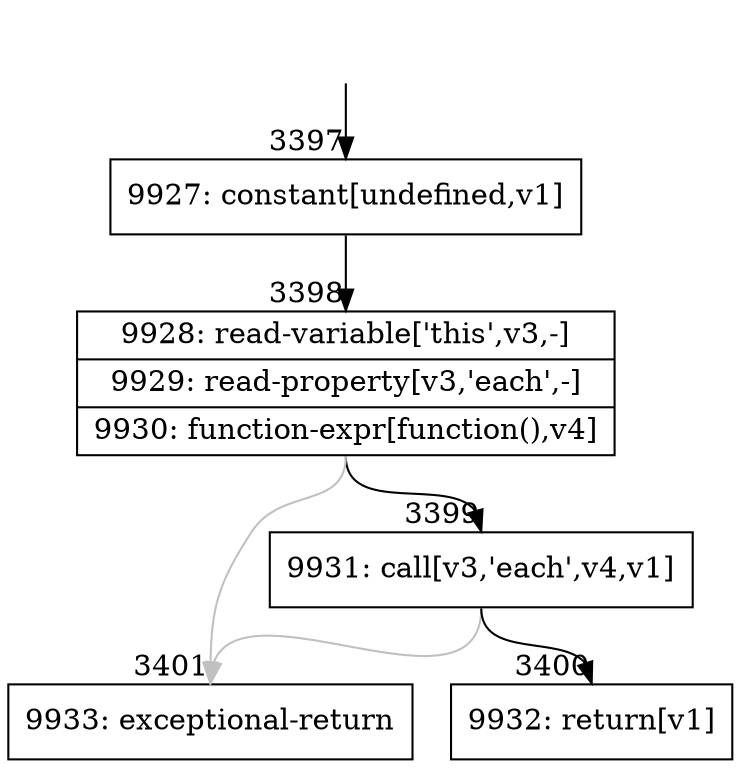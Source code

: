 digraph {
rankdir="TD"
BB_entry219[shape=none,label=""];
BB_entry219 -> BB3397 [tailport=s, headport=n, headlabel="    3397"]
BB3397 [shape=record label="{9927: constant[undefined,v1]}" ] 
BB3397 -> BB3398 [tailport=s, headport=n, headlabel="      3398"]
BB3398 [shape=record label="{9928: read-variable['this',v3,-]|9929: read-property[v3,'each',-]|9930: function-expr[function(),v4]}" ] 
BB3398 -> BB3399 [tailport=s, headport=n, headlabel="      3399"]
BB3398 -> BB3401 [tailport=s, headport=n, color=gray, headlabel="      3401"]
BB3399 [shape=record label="{9931: call[v3,'each',v4,v1]}" ] 
BB3399 -> BB3400 [tailport=s, headport=n, headlabel="      3400"]
BB3399 -> BB3401 [tailport=s, headport=n, color=gray]
BB3400 [shape=record label="{9932: return[v1]}" ] 
BB3401 [shape=record label="{9933: exceptional-return}" ] 
}
